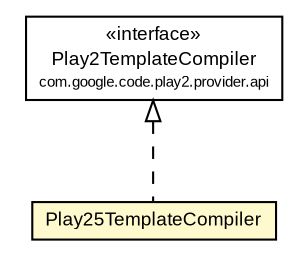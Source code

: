 #!/usr/local/bin/dot
#
# Class diagram 
# Generated by UMLGraph version R5_6-24-gf6e263 (http://www.umlgraph.org/)
#

digraph G {
	edge [fontname="arial",fontsize=10,labelfontname="arial",labelfontsize=10];
	node [fontname="arial",fontsize=10,shape=plaintext];
	nodesep=0.25;
	ranksep=0.5;
	// com.google.code.play2.provider.play25.Play25TemplateCompiler
	c476 [label=<<table title="com.google.code.play2.provider.play25.Play25TemplateCompiler" border="0" cellborder="1" cellspacing="0" cellpadding="2" port="p" bgcolor="lemonChiffon" href="./Play25TemplateCompiler.html">
		<tr><td><table border="0" cellspacing="0" cellpadding="1">
<tr><td align="center" balign="center"> Play25TemplateCompiler </td></tr>
		</table></td></tr>
		</table>>, URL="./Play25TemplateCompiler.html", fontname="arial", fontcolor="black", fontsize=9.0];
	//com.google.code.play2.provider.play25.Play25TemplateCompiler implements com.google.code.play2.provider.api.Play2TemplateCompiler
	c497:p -> c476:p [dir=back,arrowtail=empty,style=dashed];
	// com.google.code.play2.provider.api.Play2TemplateCompiler
	c497 [label=<<table title="com.google.code.play2.provider.api.Play2TemplateCompiler" border="0" cellborder="1" cellspacing="0" cellpadding="2" port="p">
		<tr><td><table border="0" cellspacing="0" cellpadding="1">
<tr><td align="center" balign="center"> &#171;interface&#187; </td></tr>
<tr><td align="center" balign="center"> Play2TemplateCompiler </td></tr>
<tr><td align="center" balign="center"><font point-size="7.0"> com.google.code.play2.provider.api </font></td></tr>
		</table></td></tr>
		</table>>, URL="null", fontname="arial", fontcolor="black", fontsize=9.0];
}

